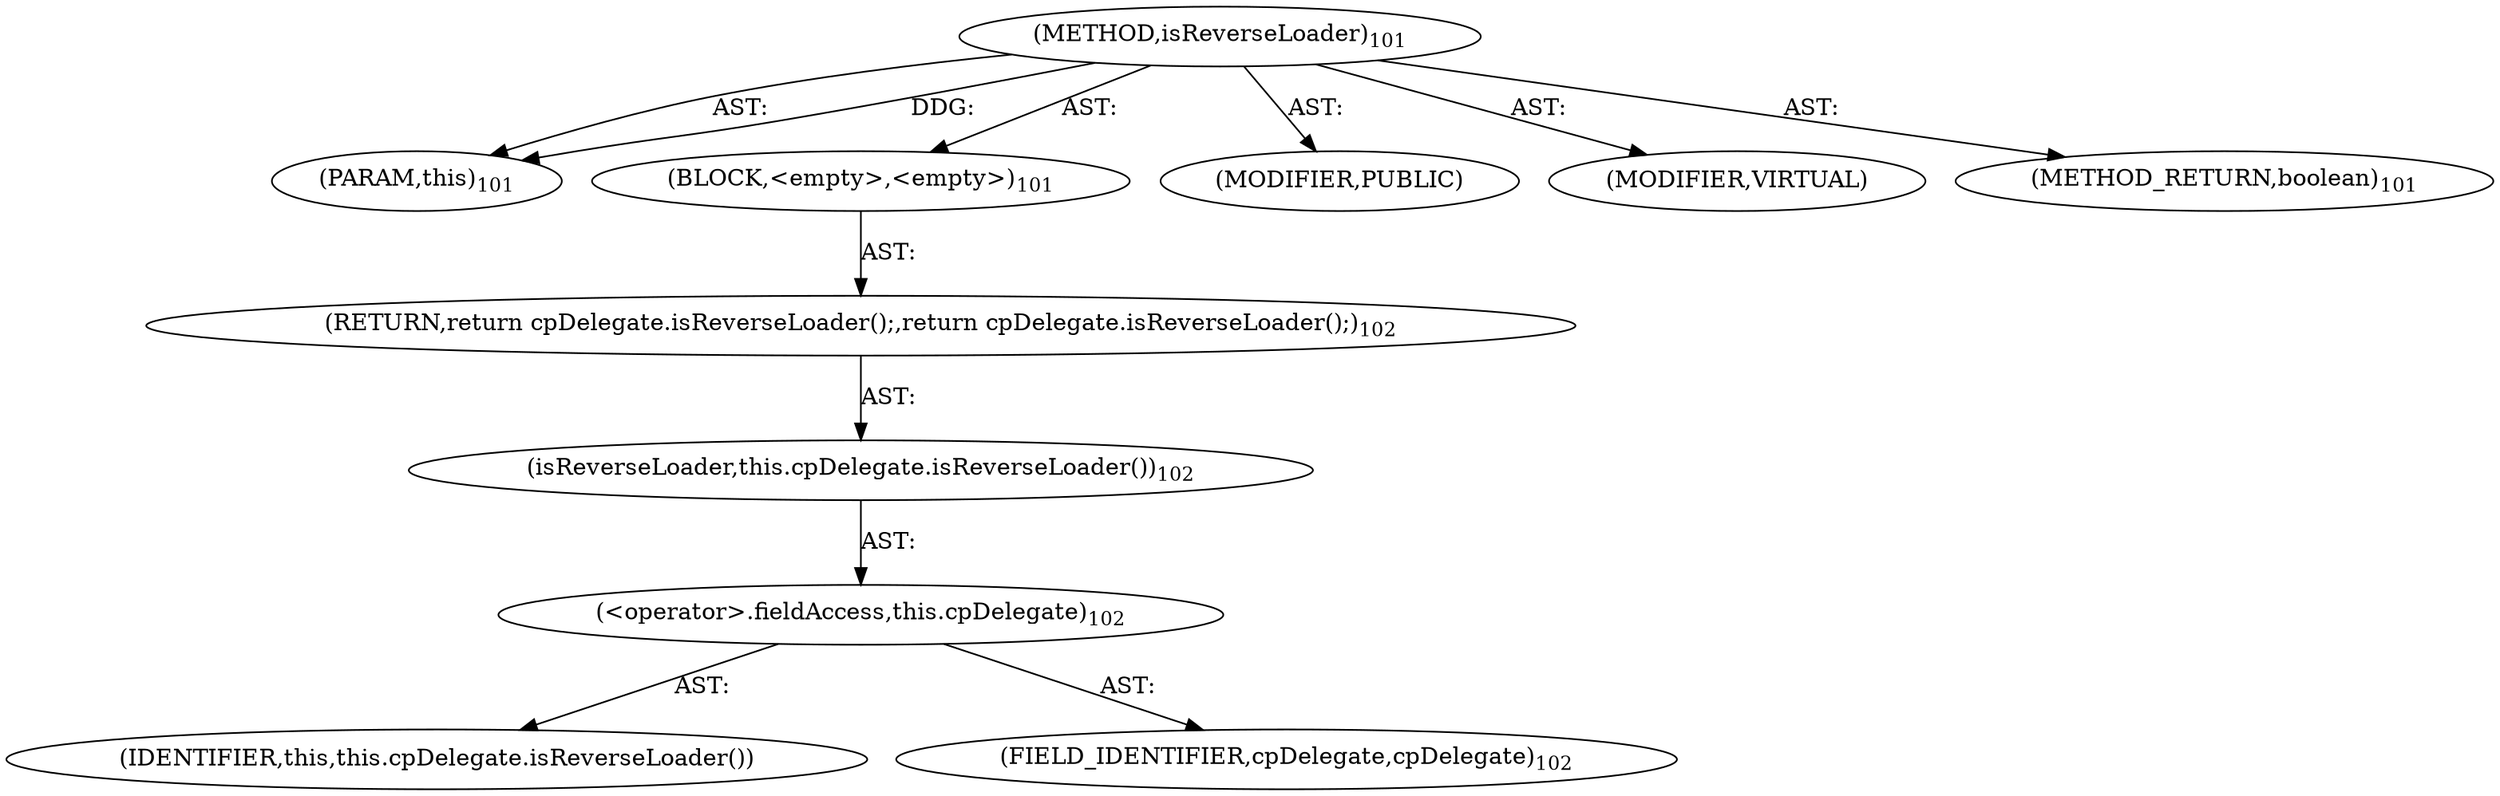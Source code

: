digraph "isReverseLoader" {  
"111669149698" [label = <(METHOD,isReverseLoader)<SUB>101</SUB>> ]
"115964117001" [label = <(PARAM,this)<SUB>101</SUB>> ]
"25769803778" [label = <(BLOCK,&lt;empty&gt;,&lt;empty&gt;)<SUB>101</SUB>> ]
"146028888065" [label = <(RETURN,return cpDelegate.isReverseLoader();,return cpDelegate.isReverseLoader();)<SUB>102</SUB>> ]
"30064771078" [label = <(isReverseLoader,this.cpDelegate.isReverseLoader())<SUB>102</SUB>> ]
"30064771079" [label = <(&lt;operator&gt;.fieldAccess,this.cpDelegate)<SUB>102</SUB>> ]
"68719476750" [label = <(IDENTIFIER,this,this.cpDelegate.isReverseLoader())> ]
"55834574851" [label = <(FIELD_IDENTIFIER,cpDelegate,cpDelegate)<SUB>102</SUB>> ]
"133143986182" [label = <(MODIFIER,PUBLIC)> ]
"133143986183" [label = <(MODIFIER,VIRTUAL)> ]
"128849018882" [label = <(METHOD_RETURN,boolean)<SUB>101</SUB>> ]
  "111669149698" -> "115964117001"  [ label = "AST: "] 
  "111669149698" -> "25769803778"  [ label = "AST: "] 
  "111669149698" -> "133143986182"  [ label = "AST: "] 
  "111669149698" -> "133143986183"  [ label = "AST: "] 
  "111669149698" -> "128849018882"  [ label = "AST: "] 
  "25769803778" -> "146028888065"  [ label = "AST: "] 
  "146028888065" -> "30064771078"  [ label = "AST: "] 
  "30064771078" -> "30064771079"  [ label = "AST: "] 
  "30064771079" -> "68719476750"  [ label = "AST: "] 
  "30064771079" -> "55834574851"  [ label = "AST: "] 
  "111669149698" -> "115964117001"  [ label = "DDG: "] 
}
